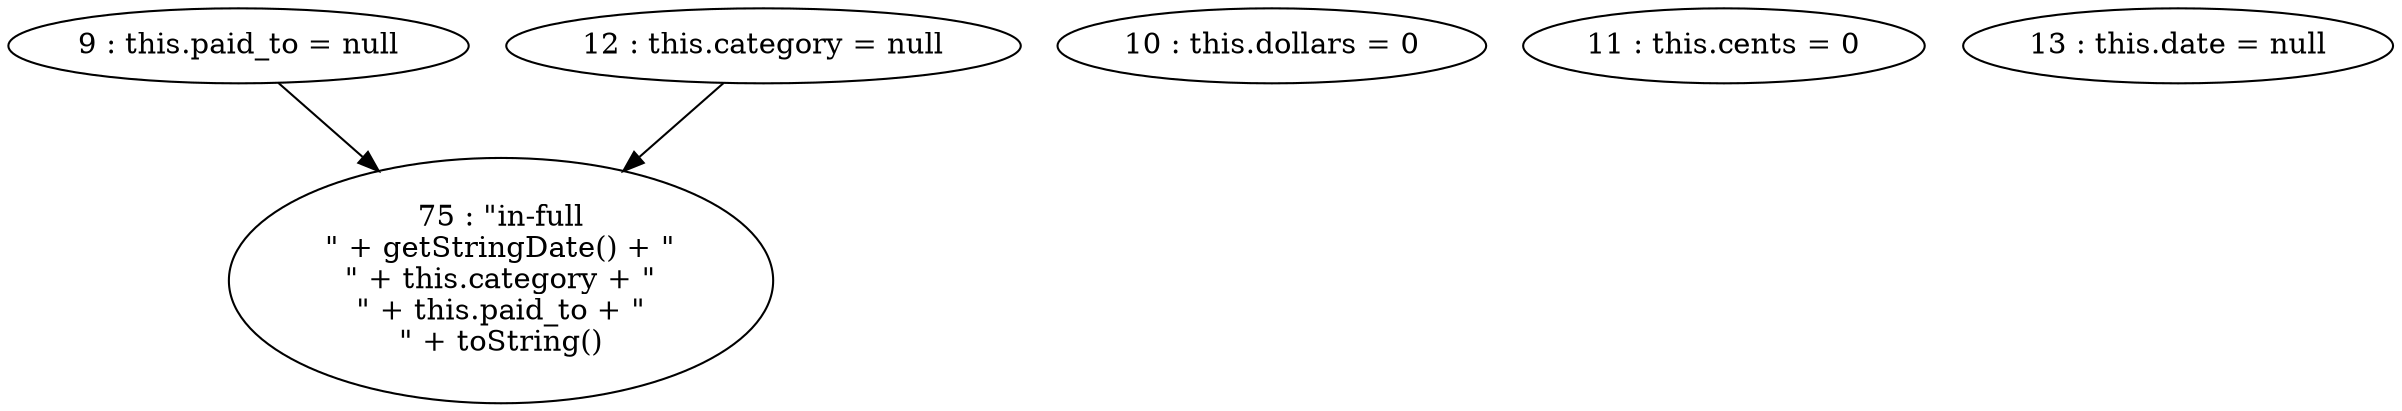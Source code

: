 digraph G {
"9 : this.paid_to = null"
"9 : this.paid_to = null" -> "75 : \"in-full\n\" + getStringDate() + \"\n\" + this.category + \"\n\" + this.paid_to + \"\n\" + toString()"
"10 : this.dollars = 0"
"11 : this.cents = 0"
"12 : this.category = null"
"12 : this.category = null" -> "75 : \"in-full\n\" + getStringDate() + \"\n\" + this.category + \"\n\" + this.paid_to + \"\n\" + toString()"
"13 : this.date = null"
"75 : \"in-full\n\" + getStringDate() + \"\n\" + this.category + \"\n\" + this.paid_to + \"\n\" + toString()"
}